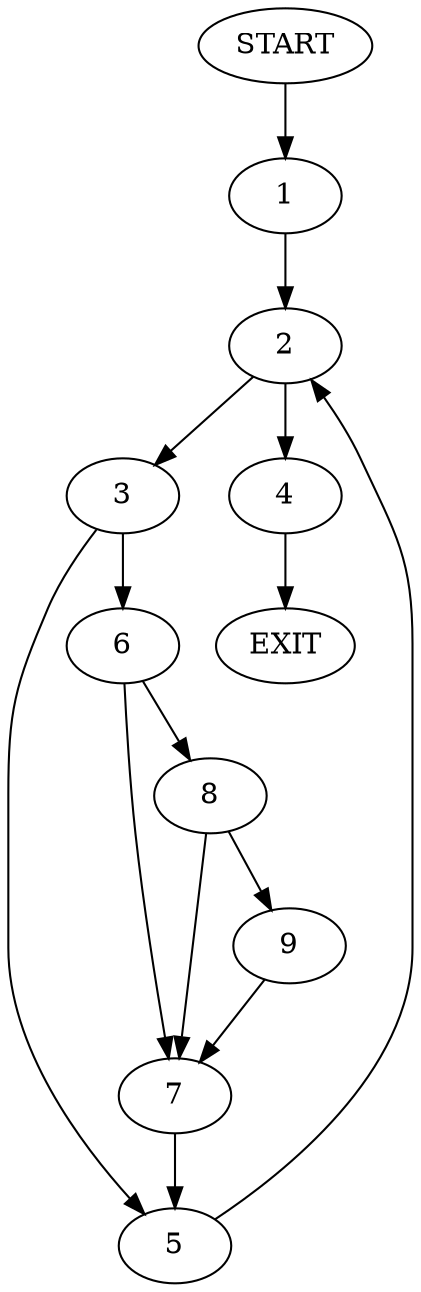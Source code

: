 digraph {
0 [label="START"]
10 [label="EXIT"]
0 -> 1
1 -> 2
2 -> 3
2 -> 4
4 -> 10
3 -> 5
3 -> 6
5 -> 2
6 -> 7
6 -> 8
7 -> 5
8 -> 7
8 -> 9
9 -> 7
}
